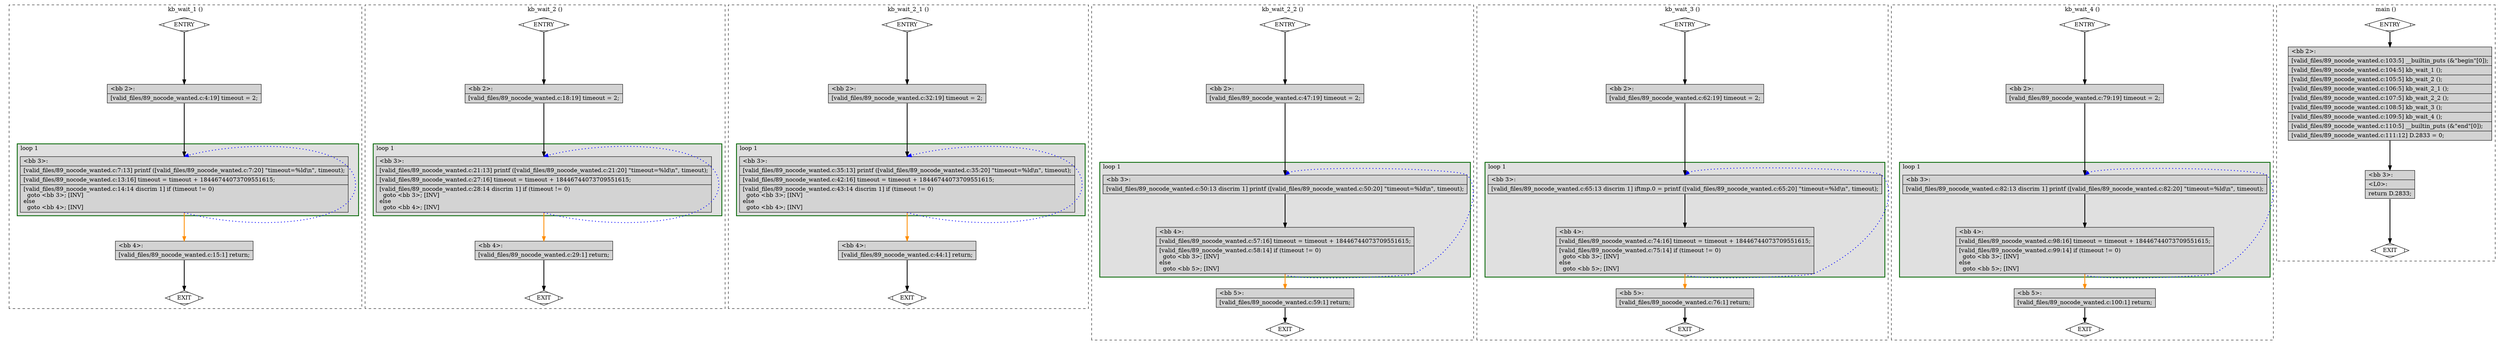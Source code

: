 digraph "a-89_nocode_wanted.c.015t.cfg" {
overlap=false;
subgraph "cluster_kb_wait_1" {
	style="dashed";
	color="black";
	label="kb_wait_1 ()";
	subgraph cluster_0_1 {
	style="filled";
	color="darkgreen";
	fillcolor="grey88";
	label="loop 1";
	labeljust=l;
	penwidth=2;
	fn_0_basic_block_3 [shape=record,style=filled,fillcolor=lightgrey,label="{\<bb\ 3\>:\l\
|[valid_files/89_nocode_wanted.c:7:13]\ printf\ ([valid_files/89_nocode_wanted.c:7:20]\ \"timeout=%ld\\n\",\ timeout);\l\
|[valid_files/89_nocode_wanted.c:13:16]\ timeout\ =\ timeout\ +\ 18446744073709551615;\l\
|[valid_files/89_nocode_wanted.c:14:14\ discrim\ 1]\ if\ (timeout\ !=\ 0)\l\
\ \ goto\ \<bb\ 3\>;\ [INV]\l\
else\l\
\ \ goto\ \<bb\ 4\>;\ [INV]\l\
}"];

	}
	fn_0_basic_block_0 [shape=Mdiamond,style=filled,fillcolor=white,label="ENTRY"];

	fn_0_basic_block_1 [shape=Mdiamond,style=filled,fillcolor=white,label="EXIT"];

	fn_0_basic_block_2 [shape=record,style=filled,fillcolor=lightgrey,label="{\<bb\ 2\>:\l\
|[valid_files/89_nocode_wanted.c:4:19]\ timeout\ =\ 2;\l\
}"];

	fn_0_basic_block_4 [shape=record,style=filled,fillcolor=lightgrey,label="{\<bb\ 4\>:\l\
|[valid_files/89_nocode_wanted.c:15:1]\ return;\l\
}"];

	fn_0_basic_block_0:s -> fn_0_basic_block_2:n [style="solid,bold",color=black,weight=100,constraint=true];
	fn_0_basic_block_2:s -> fn_0_basic_block_3:n [style="solid,bold",color=black,weight=100,constraint=true];
	fn_0_basic_block_3:s -> fn_0_basic_block_3:n [style="dotted,bold",color=blue,weight=10,constraint=false];
	fn_0_basic_block_3:s -> fn_0_basic_block_4:n [style="solid,bold",color=darkorange,weight=10,constraint=true];
	fn_0_basic_block_4:s -> fn_0_basic_block_1:n [style="solid,bold",color=black,weight=10,constraint=true];
	fn_0_basic_block_0:s -> fn_0_basic_block_1:n [style="invis",constraint=true];
}
subgraph "cluster_kb_wait_2" {
	style="dashed";
	color="black";
	label="kb_wait_2 ()";
	subgraph cluster_1_1 {
	style="filled";
	color="darkgreen";
	fillcolor="grey88";
	label="loop 1";
	labeljust=l;
	penwidth=2;
	fn_1_basic_block_3 [shape=record,style=filled,fillcolor=lightgrey,label="{\<bb\ 3\>:\l\
|[valid_files/89_nocode_wanted.c:21:13]\ printf\ ([valid_files/89_nocode_wanted.c:21:20]\ \"timeout=%ld\\n\",\ timeout);\l\
|[valid_files/89_nocode_wanted.c:27:16]\ timeout\ =\ timeout\ +\ 18446744073709551615;\l\
|[valid_files/89_nocode_wanted.c:28:14\ discrim\ 1]\ if\ (timeout\ !=\ 0)\l\
\ \ goto\ \<bb\ 3\>;\ [INV]\l\
else\l\
\ \ goto\ \<bb\ 4\>;\ [INV]\l\
}"];

	}
	fn_1_basic_block_0 [shape=Mdiamond,style=filled,fillcolor=white,label="ENTRY"];

	fn_1_basic_block_1 [shape=Mdiamond,style=filled,fillcolor=white,label="EXIT"];

	fn_1_basic_block_2 [shape=record,style=filled,fillcolor=lightgrey,label="{\<bb\ 2\>:\l\
|[valid_files/89_nocode_wanted.c:18:19]\ timeout\ =\ 2;\l\
}"];

	fn_1_basic_block_4 [shape=record,style=filled,fillcolor=lightgrey,label="{\<bb\ 4\>:\l\
|[valid_files/89_nocode_wanted.c:29:1]\ return;\l\
}"];

	fn_1_basic_block_0:s -> fn_1_basic_block_2:n [style="solid,bold",color=black,weight=100,constraint=true];
	fn_1_basic_block_2:s -> fn_1_basic_block_3:n [style="solid,bold",color=black,weight=100,constraint=true];
	fn_1_basic_block_3:s -> fn_1_basic_block_3:n [style="dotted,bold",color=blue,weight=10,constraint=false];
	fn_1_basic_block_3:s -> fn_1_basic_block_4:n [style="solid,bold",color=darkorange,weight=10,constraint=true];
	fn_1_basic_block_4:s -> fn_1_basic_block_1:n [style="solid,bold",color=black,weight=10,constraint=true];
	fn_1_basic_block_0:s -> fn_1_basic_block_1:n [style="invis",constraint=true];
}
subgraph "cluster_kb_wait_2_1" {
	style="dashed";
	color="black";
	label="kb_wait_2_1 ()";
	subgraph cluster_2_1 {
	style="filled";
	color="darkgreen";
	fillcolor="grey88";
	label="loop 1";
	labeljust=l;
	penwidth=2;
	fn_2_basic_block_3 [shape=record,style=filled,fillcolor=lightgrey,label="{\<bb\ 3\>:\l\
|[valid_files/89_nocode_wanted.c:35:13]\ printf\ ([valid_files/89_nocode_wanted.c:35:20]\ \"timeout=%ld\\n\",\ timeout);\l\
|[valid_files/89_nocode_wanted.c:42:16]\ timeout\ =\ timeout\ +\ 18446744073709551615;\l\
|[valid_files/89_nocode_wanted.c:43:14\ discrim\ 1]\ if\ (timeout\ !=\ 0)\l\
\ \ goto\ \<bb\ 3\>;\ [INV]\l\
else\l\
\ \ goto\ \<bb\ 4\>;\ [INV]\l\
}"];

	}
	fn_2_basic_block_0 [shape=Mdiamond,style=filled,fillcolor=white,label="ENTRY"];

	fn_2_basic_block_1 [shape=Mdiamond,style=filled,fillcolor=white,label="EXIT"];

	fn_2_basic_block_2 [shape=record,style=filled,fillcolor=lightgrey,label="{\<bb\ 2\>:\l\
|[valid_files/89_nocode_wanted.c:32:19]\ timeout\ =\ 2;\l\
}"];

	fn_2_basic_block_4 [shape=record,style=filled,fillcolor=lightgrey,label="{\<bb\ 4\>:\l\
|[valid_files/89_nocode_wanted.c:44:1]\ return;\l\
}"];

	fn_2_basic_block_0:s -> fn_2_basic_block_2:n [style="solid,bold",color=black,weight=100,constraint=true];
	fn_2_basic_block_2:s -> fn_2_basic_block_3:n [style="solid,bold",color=black,weight=100,constraint=true];
	fn_2_basic_block_3:s -> fn_2_basic_block_3:n [style="dotted,bold",color=blue,weight=10,constraint=false];
	fn_2_basic_block_3:s -> fn_2_basic_block_4:n [style="solid,bold",color=darkorange,weight=10,constraint=true];
	fn_2_basic_block_4:s -> fn_2_basic_block_1:n [style="solid,bold",color=black,weight=10,constraint=true];
	fn_2_basic_block_0:s -> fn_2_basic_block_1:n [style="invis",constraint=true];
}
subgraph "cluster_kb_wait_2_2" {
	style="dashed";
	color="black";
	label="kb_wait_2_2 ()";
	subgraph cluster_3_1 {
	style="filled";
	color="darkgreen";
	fillcolor="grey88";
	label="loop 1";
	labeljust=l;
	penwidth=2;
	fn_3_basic_block_3 [shape=record,style=filled,fillcolor=lightgrey,label="{\<bb\ 3\>:\l\
|[valid_files/89_nocode_wanted.c:50:13\ discrim\ 1]\ printf\ ([valid_files/89_nocode_wanted.c:50:20]\ \"timeout=%ld\\n\",\ timeout);\l\
}"];

	fn_3_basic_block_4 [shape=record,style=filled,fillcolor=lightgrey,label="{\<bb\ 4\>:\l\
|[valid_files/89_nocode_wanted.c:57:16]\ timeout\ =\ timeout\ +\ 18446744073709551615;\l\
|[valid_files/89_nocode_wanted.c:58:14]\ if\ (timeout\ !=\ 0)\l\
\ \ goto\ \<bb\ 3\>;\ [INV]\l\
else\l\
\ \ goto\ \<bb\ 5\>;\ [INV]\l\
}"];

	}
	fn_3_basic_block_0 [shape=Mdiamond,style=filled,fillcolor=white,label="ENTRY"];

	fn_3_basic_block_1 [shape=Mdiamond,style=filled,fillcolor=white,label="EXIT"];

	fn_3_basic_block_2 [shape=record,style=filled,fillcolor=lightgrey,label="{\<bb\ 2\>:\l\
|[valid_files/89_nocode_wanted.c:47:19]\ timeout\ =\ 2;\l\
}"];

	fn_3_basic_block_5 [shape=record,style=filled,fillcolor=lightgrey,label="{\<bb\ 5\>:\l\
|[valid_files/89_nocode_wanted.c:59:1]\ return;\l\
}"];

	fn_3_basic_block_0:s -> fn_3_basic_block_2:n [style="solid,bold",color=black,weight=100,constraint=true];
	fn_3_basic_block_2:s -> fn_3_basic_block_3:n [style="solid,bold",color=black,weight=100,constraint=true];
	fn_3_basic_block_3:s -> fn_3_basic_block_4:n [style="solid,bold",color=black,weight=100,constraint=true];
	fn_3_basic_block_4:s -> fn_3_basic_block_3:n [style="dotted,bold",color=blue,weight=10,constraint=false];
	fn_3_basic_block_4:s -> fn_3_basic_block_5:n [style="solid,bold",color=darkorange,weight=10,constraint=true];
	fn_3_basic_block_5:s -> fn_3_basic_block_1:n [style="solid,bold",color=black,weight=10,constraint=true];
	fn_3_basic_block_0:s -> fn_3_basic_block_1:n [style="invis",constraint=true];
}
subgraph "cluster_kb_wait_3" {
	style="dashed";
	color="black";
	label="kb_wait_3 ()";
	subgraph cluster_4_1 {
	style="filled";
	color="darkgreen";
	fillcolor="grey88";
	label="loop 1";
	labeljust=l;
	penwidth=2;
	fn_4_basic_block_3 [shape=record,style=filled,fillcolor=lightgrey,label="{\<bb\ 3\>:\l\
|[valid_files/89_nocode_wanted.c:65:13\ discrim\ 1]\ iftmp.0\ =\ printf\ ([valid_files/89_nocode_wanted.c:65:20]\ \"timeout=%ld\\n\",\ timeout);\l\
}"];

	fn_4_basic_block_4 [shape=record,style=filled,fillcolor=lightgrey,label="{\<bb\ 4\>:\l\
|[valid_files/89_nocode_wanted.c:74:16]\ timeout\ =\ timeout\ +\ 18446744073709551615;\l\
|[valid_files/89_nocode_wanted.c:75:14]\ if\ (timeout\ !=\ 0)\l\
\ \ goto\ \<bb\ 3\>;\ [INV]\l\
else\l\
\ \ goto\ \<bb\ 5\>;\ [INV]\l\
}"];

	}
	fn_4_basic_block_0 [shape=Mdiamond,style=filled,fillcolor=white,label="ENTRY"];

	fn_4_basic_block_1 [shape=Mdiamond,style=filled,fillcolor=white,label="EXIT"];

	fn_4_basic_block_2 [shape=record,style=filled,fillcolor=lightgrey,label="{\<bb\ 2\>:\l\
|[valid_files/89_nocode_wanted.c:62:19]\ timeout\ =\ 2;\l\
}"];

	fn_4_basic_block_5 [shape=record,style=filled,fillcolor=lightgrey,label="{\<bb\ 5\>:\l\
|[valid_files/89_nocode_wanted.c:76:1]\ return;\l\
}"];

	fn_4_basic_block_0:s -> fn_4_basic_block_2:n [style="solid,bold",color=black,weight=100,constraint=true];
	fn_4_basic_block_2:s -> fn_4_basic_block_3:n [style="solid,bold",color=black,weight=100,constraint=true];
	fn_4_basic_block_3:s -> fn_4_basic_block_4:n [style="solid,bold",color=black,weight=100,constraint=true];
	fn_4_basic_block_4:s -> fn_4_basic_block_3:n [style="dotted,bold",color=blue,weight=10,constraint=false];
	fn_4_basic_block_4:s -> fn_4_basic_block_5:n [style="solid,bold",color=darkorange,weight=10,constraint=true];
	fn_4_basic_block_5:s -> fn_4_basic_block_1:n [style="solid,bold",color=black,weight=10,constraint=true];
	fn_4_basic_block_0:s -> fn_4_basic_block_1:n [style="invis",constraint=true];
}
subgraph "cluster_kb_wait_4" {
	style="dashed";
	color="black";
	label="kb_wait_4 ()";
	subgraph cluster_5_1 {
	style="filled";
	color="darkgreen";
	fillcolor="grey88";
	label="loop 1";
	labeljust=l;
	penwidth=2;
	fn_5_basic_block_3 [shape=record,style=filled,fillcolor=lightgrey,label="{\<bb\ 3\>:\l\
|[valid_files/89_nocode_wanted.c:82:13\ discrim\ 1]\ printf\ ([valid_files/89_nocode_wanted.c:82:20]\ \"timeout=%ld\\n\",\ timeout);\l\
}"];

	fn_5_basic_block_4 [shape=record,style=filled,fillcolor=lightgrey,label="{\<bb\ 4\>:\l\
|[valid_files/89_nocode_wanted.c:98:16]\ timeout\ =\ timeout\ +\ 18446744073709551615;\l\
|[valid_files/89_nocode_wanted.c:99:14]\ if\ (timeout\ !=\ 0)\l\
\ \ goto\ \<bb\ 3\>;\ [INV]\l\
else\l\
\ \ goto\ \<bb\ 5\>;\ [INV]\l\
}"];

	}
	fn_5_basic_block_0 [shape=Mdiamond,style=filled,fillcolor=white,label="ENTRY"];

	fn_5_basic_block_1 [shape=Mdiamond,style=filled,fillcolor=white,label="EXIT"];

	fn_5_basic_block_2 [shape=record,style=filled,fillcolor=lightgrey,label="{\<bb\ 2\>:\l\
|[valid_files/89_nocode_wanted.c:79:19]\ timeout\ =\ 2;\l\
}"];

	fn_5_basic_block_5 [shape=record,style=filled,fillcolor=lightgrey,label="{\<bb\ 5\>:\l\
|[valid_files/89_nocode_wanted.c:100:1]\ return;\l\
}"];

	fn_5_basic_block_0:s -> fn_5_basic_block_2:n [style="solid,bold",color=black,weight=100,constraint=true];
	fn_5_basic_block_2:s -> fn_5_basic_block_3:n [style="solid,bold",color=black,weight=100,constraint=true];
	fn_5_basic_block_3:s -> fn_5_basic_block_4:n [style="solid,bold",color=black,weight=100,constraint=true];
	fn_5_basic_block_4:s -> fn_5_basic_block_3:n [style="dotted,bold",color=blue,weight=10,constraint=false];
	fn_5_basic_block_4:s -> fn_5_basic_block_5:n [style="solid,bold",color=darkorange,weight=10,constraint=true];
	fn_5_basic_block_5:s -> fn_5_basic_block_1:n [style="solid,bold",color=black,weight=10,constraint=true];
	fn_5_basic_block_0:s -> fn_5_basic_block_1:n [style="invis",constraint=true];
}
subgraph "cluster_main" {
	style="dashed";
	color="black";
	label="main ()";
	fn_6_basic_block_0 [shape=Mdiamond,style=filled,fillcolor=white,label="ENTRY"];

	fn_6_basic_block_1 [shape=Mdiamond,style=filled,fillcolor=white,label="EXIT"];

	fn_6_basic_block_2 [shape=record,style=filled,fillcolor=lightgrey,label="{\<bb\ 2\>:\l\
|[valid_files/89_nocode_wanted.c:103:5]\ __builtin_puts\ (&\"begin\"[0]);\l\
|[valid_files/89_nocode_wanted.c:104:5]\ kb_wait_1\ ();\l\
|[valid_files/89_nocode_wanted.c:105:5]\ kb_wait_2\ ();\l\
|[valid_files/89_nocode_wanted.c:106:5]\ kb_wait_2_1\ ();\l\
|[valid_files/89_nocode_wanted.c:107:5]\ kb_wait_2_2\ ();\l\
|[valid_files/89_nocode_wanted.c:108:5]\ kb_wait_3\ ();\l\
|[valid_files/89_nocode_wanted.c:109:5]\ kb_wait_4\ ();\l\
|[valid_files/89_nocode_wanted.c:110:5]\ __builtin_puts\ (&\"end\"[0]);\l\
|[valid_files/89_nocode_wanted.c:111:12]\ D.2833\ =\ 0;\l\
}"];

	fn_6_basic_block_3 [shape=record,style=filled,fillcolor=lightgrey,label="{\<bb\ 3\>:\l\
|\<L0\>:\l\
|return\ D.2833;\l\
}"];

	fn_6_basic_block_0:s -> fn_6_basic_block_2:n [style="solid,bold",color=black,weight=100,constraint=true];
	fn_6_basic_block_2:s -> fn_6_basic_block_3:n [style="solid,bold",color=black,weight=100,constraint=true];
	fn_6_basic_block_3:s -> fn_6_basic_block_1:n [style="solid,bold",color=black,weight=10,constraint=true];
	fn_6_basic_block_0:s -> fn_6_basic_block_1:n [style="invis",constraint=true];
}
}
